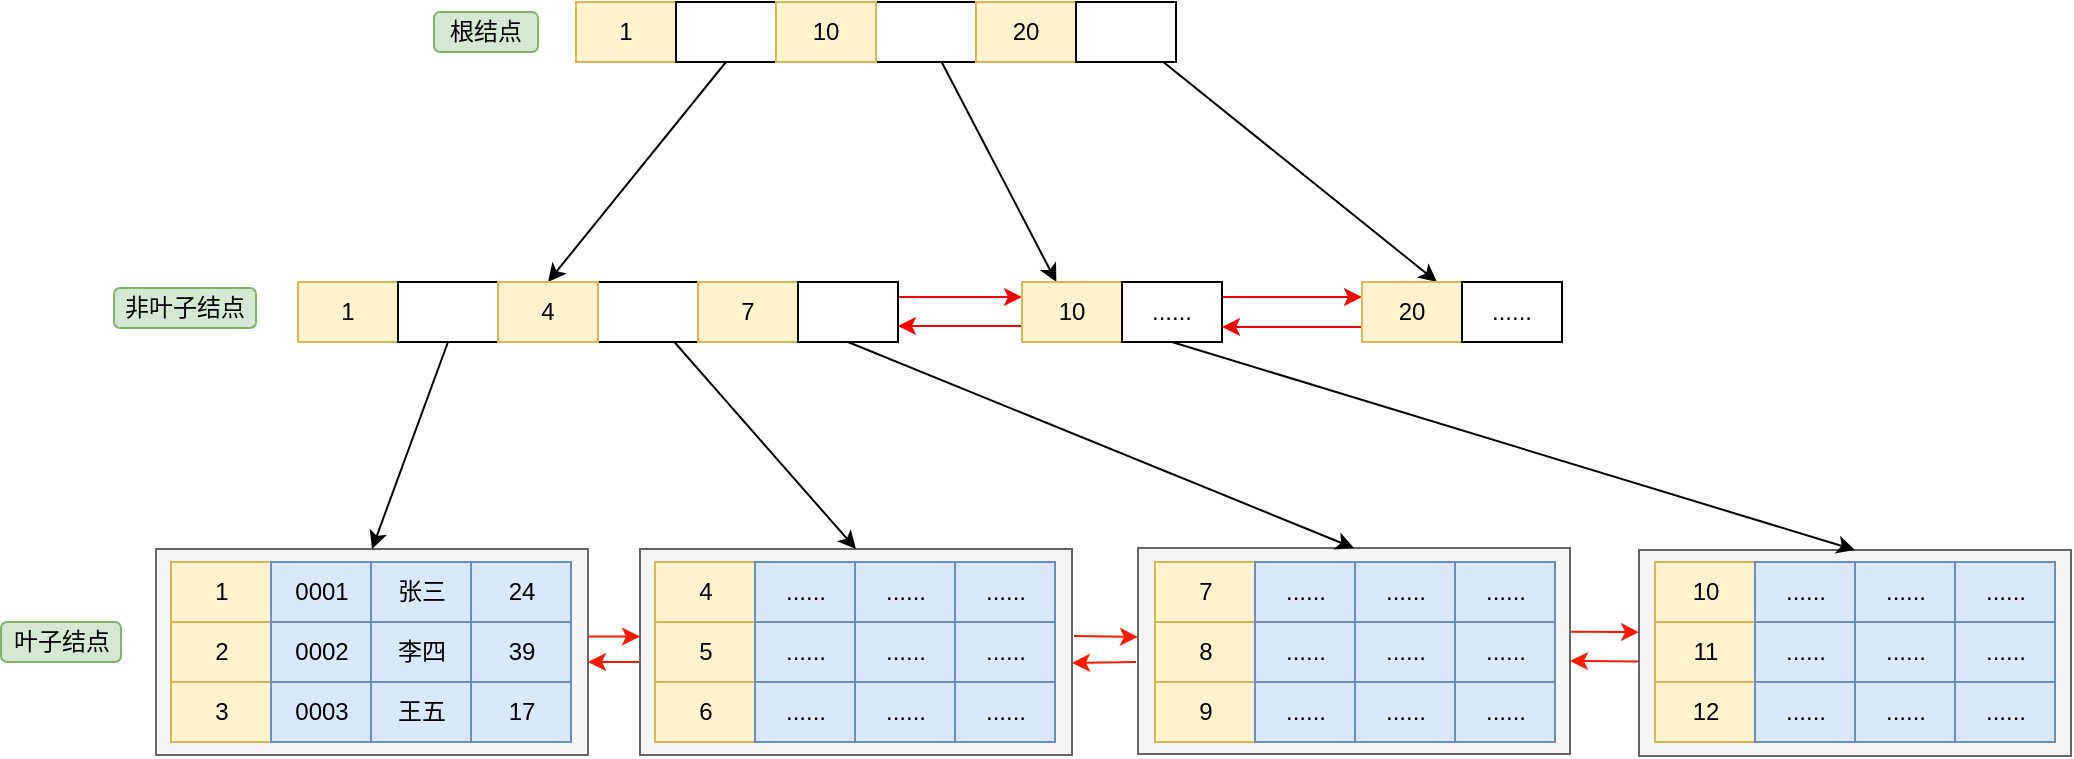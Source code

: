 <mxfile version="20.8.23" type="github">
  <diagram name="第 1 页" id="CieI4Ka8IBiyrda5oBCA">
    <mxGraphModel dx="1194" dy="615" grid="0" gridSize="10" guides="1" tooltips="1" connect="1" arrows="1" fold="1" page="0" pageScale="1" pageWidth="827" pageHeight="1169" math="0" shadow="0">
      <root>
        <mxCell id="0" />
        <mxCell id="1" parent="0" />
        <mxCell id="-OxEj-Mk2Tuy_CTHqCRG-173" style="edgeStyle=none;rounded=0;orthogonalLoop=1;jettySize=auto;html=1;entryX=1;entryY=0.5;entryDx=0;entryDy=0;strokeColor=#f61c04;strokeWidth=1;" edge="1" parent="1">
          <mxGeometry relative="1" as="geometry">
            <mxPoint x="848.5" y="429.742" as="sourcePoint" />
            <mxPoint x="814" y="429.5" as="targetPoint" />
          </mxGeometry>
        </mxCell>
        <mxCell id="-OxEj-Mk2Tuy_CTHqCRG-164" value="" style="rounded=0;whiteSpace=wrap;html=1;fillColor=#f5f5f5;fontColor=#333333;strokeColor=#666666;" vertex="1" parent="1">
          <mxGeometry x="848.5" y="374" width="216" height="103" as="geometry" />
        </mxCell>
        <mxCell id="-OxEj-Mk2Tuy_CTHqCRG-171" style="edgeStyle=none;rounded=0;orthogonalLoop=1;jettySize=auto;html=1;strokeColor=#f61c04;strokeWidth=1;" edge="1" parent="1">
          <mxGeometry relative="1" as="geometry">
            <mxPoint x="814" y="414.931" as="sourcePoint" />
            <mxPoint x="848.5" y="415.069" as="targetPoint" />
          </mxGeometry>
        </mxCell>
        <mxCell id="-OxEj-Mk2Tuy_CTHqCRG-163" value="" style="rounded=0;whiteSpace=wrap;html=1;fillColor=#f5f5f5;fontColor=#333333;strokeColor=#666666;" vertex="1" parent="1">
          <mxGeometry x="598" y="373" width="216" height="103" as="geometry" />
        </mxCell>
        <mxCell id="-OxEj-Mk2Tuy_CTHqCRG-166" style="edgeStyle=none;rounded=0;orthogonalLoop=1;jettySize=auto;html=1;exitX=0;exitY=0.5;exitDx=0;exitDy=0;entryX=1;entryY=0.5;entryDx=0;entryDy=0;strokeColor=#f61c04;strokeWidth=1;" edge="1" parent="1">
          <mxGeometry relative="1" as="geometry">
            <mxPoint x="349" y="430" as="sourcePoint" />
            <mxPoint x="323" y="430" as="targetPoint" />
          </mxGeometry>
        </mxCell>
        <mxCell id="-OxEj-Mk2Tuy_CTHqCRG-162" value="" style="rounded=0;whiteSpace=wrap;html=1;fillColor=#f5f5f5;fontColor=#333333;strokeColor=#666666;" vertex="1" parent="1">
          <mxGeometry x="349" y="373.5" width="216" height="103" as="geometry" />
        </mxCell>
        <mxCell id="-OxEj-Mk2Tuy_CTHqCRG-165" style="edgeStyle=none;rounded=0;orthogonalLoop=1;jettySize=auto;html=1;exitX=1;exitY=0.25;exitDx=0;exitDy=0;entryX=0;entryY=0.25;entryDx=0;entryDy=0;strokeColor=#f61c04;strokeWidth=1;" edge="1" parent="1">
          <mxGeometry relative="1" as="geometry">
            <mxPoint x="323" y="417.25" as="sourcePoint" />
            <mxPoint x="349" y="417.25" as="targetPoint" />
          </mxGeometry>
        </mxCell>
        <mxCell id="-OxEj-Mk2Tuy_CTHqCRG-161" value="" style="rounded=0;whiteSpace=wrap;html=1;fillColor=#f5f5f5;fontColor=#333333;strokeColor=#666666;" vertex="1" parent="1">
          <mxGeometry x="107" y="373.5" width="216" height="103" as="geometry" />
        </mxCell>
        <mxCell id="-OxEj-Mk2Tuy_CTHqCRG-2" value="1" style="rounded=0;whiteSpace=wrap;html=1;fillColor=#fff2cc;strokeColor=#d6b656;" vertex="1" parent="1">
          <mxGeometry x="317" y="100" width="50" height="30" as="geometry" />
        </mxCell>
        <mxCell id="-OxEj-Mk2Tuy_CTHqCRG-19" style="rounded=0;orthogonalLoop=1;jettySize=auto;html=1;exitX=0.5;exitY=1;exitDx=0;exitDy=0;entryX=0.5;entryY=0;entryDx=0;entryDy=0;strokeWidth=1;" edge="1" parent="1" source="-OxEj-Mk2Tuy_CTHqCRG-3" target="-OxEj-Mk2Tuy_CTHqCRG-14">
          <mxGeometry relative="1" as="geometry" />
        </mxCell>
        <mxCell id="-OxEj-Mk2Tuy_CTHqCRG-3" value="" style="rounded=0;whiteSpace=wrap;html=1;" vertex="1" parent="1">
          <mxGeometry x="367" y="100" width="50" height="30" as="geometry" />
        </mxCell>
        <mxCell id="-OxEj-Mk2Tuy_CTHqCRG-38" style="edgeStyle=none;rounded=0;orthogonalLoop=1;jettySize=auto;html=1;strokeWidth=1;" edge="1" parent="1" source="-OxEj-Mk2Tuy_CTHqCRG-4" target="-OxEj-Mk2Tuy_CTHqCRG-37">
          <mxGeometry relative="1" as="geometry" />
        </mxCell>
        <mxCell id="-OxEj-Mk2Tuy_CTHqCRG-4" value="" style="rounded=0;whiteSpace=wrap;html=1;" vertex="1" parent="1">
          <mxGeometry x="467" y="100" width="50" height="30" as="geometry" />
        </mxCell>
        <mxCell id="-OxEj-Mk2Tuy_CTHqCRG-5" value="10" style="rounded=0;whiteSpace=wrap;html=1;fillColor=#fff2cc;strokeColor=#d6b656;" vertex="1" parent="1">
          <mxGeometry x="417" y="100" width="50" height="30" as="geometry" />
        </mxCell>
        <mxCell id="-OxEj-Mk2Tuy_CTHqCRG-6" value="20" style="rounded=0;whiteSpace=wrap;html=1;fillColor=#fff2cc;strokeColor=#d6b656;" vertex="1" parent="1">
          <mxGeometry x="517" y="100" width="50" height="30" as="geometry" />
        </mxCell>
        <mxCell id="-OxEj-Mk2Tuy_CTHqCRG-43" style="edgeStyle=none;rounded=0;orthogonalLoop=1;jettySize=auto;html=1;entryX=0.75;entryY=0;entryDx=0;entryDy=0;strokeWidth=1;" edge="1" parent="1" source="-OxEj-Mk2Tuy_CTHqCRG-7" target="-OxEj-Mk2Tuy_CTHqCRG-41">
          <mxGeometry relative="1" as="geometry" />
        </mxCell>
        <mxCell id="-OxEj-Mk2Tuy_CTHqCRG-7" value="" style="rounded=0;whiteSpace=wrap;html=1;" vertex="1" parent="1">
          <mxGeometry x="567" y="100" width="50" height="30" as="geometry" />
        </mxCell>
        <mxCell id="-OxEj-Mk2Tuy_CTHqCRG-10" value="根结点" style="rounded=1;whiteSpace=wrap;html=1;fillColor=#d5e8d4;strokeColor=#82b366;" vertex="1" parent="1">
          <mxGeometry x="246" y="105" width="52" height="20" as="geometry" />
        </mxCell>
        <mxCell id="-OxEj-Mk2Tuy_CTHqCRG-11" value="1" style="rounded=0;whiteSpace=wrap;html=1;fillColor=#fff2cc;strokeColor=#d6b656;" vertex="1" parent="1">
          <mxGeometry x="178" y="240" width="50" height="30" as="geometry" />
        </mxCell>
        <mxCell id="-OxEj-Mk2Tuy_CTHqCRG-36" style="edgeStyle=none;rounded=0;orthogonalLoop=1;jettySize=auto;html=1;exitX=0.5;exitY=1;exitDx=0;exitDy=0;entryX=0.5;entryY=0;entryDx=0;entryDy=0;strokeWidth=1;" edge="1" parent="1" source="-OxEj-Mk2Tuy_CTHqCRG-12" target="-OxEj-Mk2Tuy_CTHqCRG-161">
          <mxGeometry relative="1" as="geometry" />
        </mxCell>
        <mxCell id="-OxEj-Mk2Tuy_CTHqCRG-12" value="" style="rounded=0;whiteSpace=wrap;html=1;" vertex="1" parent="1">
          <mxGeometry x="228" y="240" width="50" height="30" as="geometry" />
        </mxCell>
        <mxCell id="-OxEj-Mk2Tuy_CTHqCRG-128" style="edgeStyle=none;rounded=0;orthogonalLoop=1;jettySize=auto;html=1;entryX=0.5;entryY=0;entryDx=0;entryDy=0;strokeWidth=1;" edge="1" parent="1" source="-OxEj-Mk2Tuy_CTHqCRG-13" target="-OxEj-Mk2Tuy_CTHqCRG-162">
          <mxGeometry relative="1" as="geometry" />
        </mxCell>
        <mxCell id="-OxEj-Mk2Tuy_CTHqCRG-13" value="" style="rounded=0;whiteSpace=wrap;html=1;" vertex="1" parent="1">
          <mxGeometry x="328" y="240" width="50" height="30" as="geometry" />
        </mxCell>
        <mxCell id="-OxEj-Mk2Tuy_CTHqCRG-14" value="4" style="rounded=0;whiteSpace=wrap;html=1;fillColor=#fff2cc;strokeColor=#d6b656;" vertex="1" parent="1">
          <mxGeometry x="278" y="240" width="50" height="30" as="geometry" />
        </mxCell>
        <mxCell id="-OxEj-Mk2Tuy_CTHqCRG-15" value="7" style="rounded=0;whiteSpace=wrap;html=1;fillColor=#fff2cc;strokeColor=#d6b656;" vertex="1" parent="1">
          <mxGeometry x="378" y="240" width="50" height="30" as="geometry" />
        </mxCell>
        <mxCell id="-OxEj-Mk2Tuy_CTHqCRG-129" style="edgeStyle=none;rounded=0;orthogonalLoop=1;jettySize=auto;html=1;entryX=0.5;entryY=0;entryDx=0;entryDy=0;strokeWidth=1;exitX=0.5;exitY=1;exitDx=0;exitDy=0;" edge="1" parent="1" source="-OxEj-Mk2Tuy_CTHqCRG-16" target="-OxEj-Mk2Tuy_CTHqCRG-163">
          <mxGeometry relative="1" as="geometry" />
        </mxCell>
        <mxCell id="-OxEj-Mk2Tuy_CTHqCRG-153" style="edgeStyle=none;rounded=0;orthogonalLoop=1;jettySize=auto;html=1;exitX=1;exitY=0.25;exitDx=0;exitDy=0;entryX=0;entryY=0.25;entryDx=0;entryDy=0;strokeColor=#f10404;strokeWidth=1;" edge="1" parent="1" source="-OxEj-Mk2Tuy_CTHqCRG-16" target="-OxEj-Mk2Tuy_CTHqCRG-37">
          <mxGeometry relative="1" as="geometry" />
        </mxCell>
        <mxCell id="-OxEj-Mk2Tuy_CTHqCRG-16" value="" style="rounded=0;whiteSpace=wrap;html=1;" vertex="1" parent="1">
          <mxGeometry x="428" y="240" width="50" height="30" as="geometry" />
        </mxCell>
        <mxCell id="-OxEj-Mk2Tuy_CTHqCRG-20" value="1" style="rounded=0;whiteSpace=wrap;html=1;fillColor=#fff2cc;strokeColor=#d6b656;" vertex="1" parent="1">
          <mxGeometry x="114.5" y="380" width="50" height="30" as="geometry" />
        </mxCell>
        <mxCell id="-OxEj-Mk2Tuy_CTHqCRG-21" value="0001" style="rounded=0;whiteSpace=wrap;html=1;fillColor=#dae8fc;strokeColor=#6c8ebf;" vertex="1" parent="1">
          <mxGeometry x="164.5" y="380" width="50" height="30" as="geometry" />
        </mxCell>
        <mxCell id="-OxEj-Mk2Tuy_CTHqCRG-22" value="24" style="rounded=0;whiteSpace=wrap;html=1;fillColor=#dae8fc;strokeColor=#6c8ebf;" vertex="1" parent="1">
          <mxGeometry x="264.5" y="380" width="50" height="30" as="geometry" />
        </mxCell>
        <mxCell id="-OxEj-Mk2Tuy_CTHqCRG-23" value="张三" style="rounded=0;whiteSpace=wrap;html=1;fillColor=#dae8fc;strokeColor=#6c8ebf;" vertex="1" parent="1">
          <mxGeometry x="214.5" y="380" width="50" height="30" as="geometry" />
        </mxCell>
        <mxCell id="-OxEj-Mk2Tuy_CTHqCRG-26" value="非叶子结点" style="rounded=1;whiteSpace=wrap;html=1;fillColor=#d5e8d4;strokeColor=#82b366;" vertex="1" parent="1">
          <mxGeometry x="86" y="243" width="71" height="20" as="geometry" />
        </mxCell>
        <mxCell id="-OxEj-Mk2Tuy_CTHqCRG-27" value="2" style="rounded=0;whiteSpace=wrap;html=1;fillColor=#fff2cc;strokeColor=#d6b656;" vertex="1" parent="1">
          <mxGeometry x="114.5" y="410" width="50" height="30" as="geometry" />
        </mxCell>
        <mxCell id="-OxEj-Mk2Tuy_CTHqCRG-28" value="0002" style="rounded=0;whiteSpace=wrap;html=1;fillColor=#dae8fc;strokeColor=#6c8ebf;" vertex="1" parent="1">
          <mxGeometry x="164.5" y="410" width="50" height="30" as="geometry" />
        </mxCell>
        <mxCell id="-OxEj-Mk2Tuy_CTHqCRG-29" value="39" style="rounded=0;whiteSpace=wrap;html=1;fillColor=#dae8fc;strokeColor=#6c8ebf;" vertex="1" parent="1">
          <mxGeometry x="264.5" y="410" width="50" height="30" as="geometry" />
        </mxCell>
        <mxCell id="-OxEj-Mk2Tuy_CTHqCRG-30" value="李四" style="rounded=0;whiteSpace=wrap;html=1;fillColor=#dae8fc;strokeColor=#6c8ebf;" vertex="1" parent="1">
          <mxGeometry x="214.5" y="410" width="50" height="30" as="geometry" />
        </mxCell>
        <mxCell id="-OxEj-Mk2Tuy_CTHqCRG-31" value="3" style="rounded=0;whiteSpace=wrap;html=1;fillColor=#fff2cc;strokeColor=#d6b656;" vertex="1" parent="1">
          <mxGeometry x="114.5" y="440" width="50" height="30" as="geometry" />
        </mxCell>
        <mxCell id="-OxEj-Mk2Tuy_CTHqCRG-32" value="0003" style="rounded=0;whiteSpace=wrap;html=1;fillColor=#dae8fc;strokeColor=#6c8ebf;" vertex="1" parent="1">
          <mxGeometry x="164.5" y="440" width="50" height="30" as="geometry" />
        </mxCell>
        <mxCell id="-OxEj-Mk2Tuy_CTHqCRG-33" value="17" style="rounded=0;whiteSpace=wrap;html=1;fillColor=#dae8fc;strokeColor=#6c8ebf;" vertex="1" parent="1">
          <mxGeometry x="264.5" y="440" width="50" height="30" as="geometry" />
        </mxCell>
        <mxCell id="-OxEj-Mk2Tuy_CTHqCRG-34" value="王五" style="rounded=0;whiteSpace=wrap;html=1;fillColor=#dae8fc;strokeColor=#6c8ebf;" vertex="1" parent="1">
          <mxGeometry x="214.5" y="440" width="50" height="30" as="geometry" />
        </mxCell>
        <mxCell id="-OxEj-Mk2Tuy_CTHqCRG-35" value="叶子结点" style="rounded=1;whiteSpace=wrap;html=1;fillColor=#d5e8d4;strokeColor=#82b366;" vertex="1" parent="1">
          <mxGeometry x="29.5" y="410" width="60" height="20" as="geometry" />
        </mxCell>
        <mxCell id="-OxEj-Mk2Tuy_CTHqCRG-154" style="edgeStyle=none;rounded=0;orthogonalLoop=1;jettySize=auto;html=1;exitX=0;exitY=0.5;exitDx=0;exitDy=0;entryX=1;entryY=0.5;entryDx=0;entryDy=0;strokeColor=#f10404;strokeWidth=1;" edge="1" parent="1">
          <mxGeometry relative="1" as="geometry">
            <mxPoint x="540" y="262" as="sourcePoint" />
            <mxPoint x="478" y="262" as="targetPoint" />
          </mxGeometry>
        </mxCell>
        <mxCell id="-OxEj-Mk2Tuy_CTHqCRG-37" value="10" style="rounded=0;whiteSpace=wrap;html=1;fillColor=#fff2cc;strokeColor=#d6b656;" vertex="1" parent="1">
          <mxGeometry x="540" y="240" width="50" height="30" as="geometry" />
        </mxCell>
        <mxCell id="-OxEj-Mk2Tuy_CTHqCRG-147" style="rounded=0;orthogonalLoop=1;jettySize=auto;html=1;exitX=0.5;exitY=1;exitDx=0;exitDy=0;entryX=0.5;entryY=0;entryDx=0;entryDy=0;strokeColor=#000000;strokeWidth=1;" edge="1" parent="1" source="-OxEj-Mk2Tuy_CTHqCRG-40" target="-OxEj-Mk2Tuy_CTHqCRG-164">
          <mxGeometry relative="1" as="geometry" />
        </mxCell>
        <mxCell id="-OxEj-Mk2Tuy_CTHqCRG-155" style="edgeStyle=none;rounded=0;orthogonalLoop=1;jettySize=auto;html=1;exitX=1;exitY=0.25;exitDx=0;exitDy=0;entryX=0;entryY=0.25;entryDx=0;entryDy=0;strokeColor=#f10404;strokeWidth=1;" edge="1" parent="1" source="-OxEj-Mk2Tuy_CTHqCRG-40" target="-OxEj-Mk2Tuy_CTHqCRG-41">
          <mxGeometry relative="1" as="geometry" />
        </mxCell>
        <mxCell id="-OxEj-Mk2Tuy_CTHqCRG-40" value="......" style="rounded=0;whiteSpace=wrap;html=1;" vertex="1" parent="1">
          <mxGeometry x="590" y="240" width="50" height="30" as="geometry" />
        </mxCell>
        <mxCell id="-OxEj-Mk2Tuy_CTHqCRG-156" style="edgeStyle=none;rounded=0;orthogonalLoop=1;jettySize=auto;html=1;exitX=0;exitY=0.75;exitDx=0;exitDy=0;entryX=1;entryY=0.75;entryDx=0;entryDy=0;strokeColor=#f10404;strokeWidth=1;" edge="1" parent="1" source="-OxEj-Mk2Tuy_CTHqCRG-41" target="-OxEj-Mk2Tuy_CTHqCRG-40">
          <mxGeometry relative="1" as="geometry" />
        </mxCell>
        <mxCell id="-OxEj-Mk2Tuy_CTHqCRG-41" value="20" style="rounded=0;whiteSpace=wrap;html=1;fillColor=#fff2cc;strokeColor=#d6b656;" vertex="1" parent="1">
          <mxGeometry x="710" y="240" width="50" height="30" as="geometry" />
        </mxCell>
        <mxCell id="-OxEj-Mk2Tuy_CTHqCRG-42" value="......" style="rounded=0;whiteSpace=wrap;html=1;" vertex="1" parent="1">
          <mxGeometry x="760" y="240" width="50" height="30" as="geometry" />
        </mxCell>
        <mxCell id="-OxEj-Mk2Tuy_CTHqCRG-56" value="4" style="rounded=0;whiteSpace=wrap;html=1;fillColor=#fff2cc;strokeColor=#d6b656;" vertex="1" parent="1">
          <mxGeometry x="356.5" y="380" width="50" height="30" as="geometry" />
        </mxCell>
        <mxCell id="-OxEj-Mk2Tuy_CTHqCRG-57" value="......" style="rounded=0;whiteSpace=wrap;html=1;fillColor=#dae8fc;strokeColor=#6c8ebf;" vertex="1" parent="1">
          <mxGeometry x="406.5" y="380" width="50" height="30" as="geometry" />
        </mxCell>
        <mxCell id="-OxEj-Mk2Tuy_CTHqCRG-58" value="......" style="rounded=0;whiteSpace=wrap;html=1;fillColor=#dae8fc;strokeColor=#6c8ebf;" vertex="1" parent="1">
          <mxGeometry x="506.5" y="380" width="50" height="30" as="geometry" />
        </mxCell>
        <mxCell id="-OxEj-Mk2Tuy_CTHqCRG-59" value="......" style="rounded=0;whiteSpace=wrap;html=1;fillColor=#dae8fc;strokeColor=#6c8ebf;" vertex="1" parent="1">
          <mxGeometry x="456.5" y="380" width="50" height="30" as="geometry" />
        </mxCell>
        <mxCell id="-OxEj-Mk2Tuy_CTHqCRG-60" value="5" style="rounded=0;whiteSpace=wrap;html=1;fillColor=#fff2cc;strokeColor=#d6b656;" vertex="1" parent="1">
          <mxGeometry x="356.5" y="410" width="50" height="30" as="geometry" />
        </mxCell>
        <mxCell id="-OxEj-Mk2Tuy_CTHqCRG-61" value="......" style="rounded=0;whiteSpace=wrap;html=1;fillColor=#dae8fc;strokeColor=#6c8ebf;" vertex="1" parent="1">
          <mxGeometry x="406.5" y="410" width="50" height="30" as="geometry" />
        </mxCell>
        <mxCell id="-OxEj-Mk2Tuy_CTHqCRG-62" value="......" style="rounded=0;whiteSpace=wrap;html=1;fillColor=#dae8fc;strokeColor=#6c8ebf;" vertex="1" parent="1">
          <mxGeometry x="506.5" y="410" width="50" height="30" as="geometry" />
        </mxCell>
        <mxCell id="-OxEj-Mk2Tuy_CTHqCRG-63" value="......" style="rounded=0;whiteSpace=wrap;html=1;fillColor=#dae8fc;strokeColor=#6c8ebf;" vertex="1" parent="1">
          <mxGeometry x="456.5" y="410" width="50" height="30" as="geometry" />
        </mxCell>
        <mxCell id="-OxEj-Mk2Tuy_CTHqCRG-64" value="6" style="rounded=0;whiteSpace=wrap;html=1;fillColor=#fff2cc;strokeColor=#d6b656;" vertex="1" parent="1">
          <mxGeometry x="356.5" y="440" width="50" height="30" as="geometry" />
        </mxCell>
        <mxCell id="-OxEj-Mk2Tuy_CTHqCRG-65" value="......" style="rounded=0;whiteSpace=wrap;html=1;fillColor=#dae8fc;strokeColor=#6c8ebf;" vertex="1" parent="1">
          <mxGeometry x="406.5" y="440" width="50" height="30" as="geometry" />
        </mxCell>
        <mxCell id="-OxEj-Mk2Tuy_CTHqCRG-66" value="......" style="rounded=0;whiteSpace=wrap;html=1;fillColor=#dae8fc;strokeColor=#6c8ebf;" vertex="1" parent="1">
          <mxGeometry x="506.5" y="440" width="50" height="30" as="geometry" />
        </mxCell>
        <mxCell id="-OxEj-Mk2Tuy_CTHqCRG-67" value="......" style="rounded=0;whiteSpace=wrap;html=1;fillColor=#dae8fc;strokeColor=#6c8ebf;" vertex="1" parent="1">
          <mxGeometry x="456.5" y="440" width="50" height="30" as="geometry" />
        </mxCell>
        <mxCell id="-OxEj-Mk2Tuy_CTHqCRG-116" value="7" style="rounded=0;whiteSpace=wrap;html=1;fillColor=#fff2cc;strokeColor=#d6b656;" vertex="1" parent="1">
          <mxGeometry x="606.5" y="380" width="50" height="30" as="geometry" />
        </mxCell>
        <mxCell id="-OxEj-Mk2Tuy_CTHqCRG-117" value="......" style="rounded=0;whiteSpace=wrap;html=1;fillColor=#dae8fc;strokeColor=#6c8ebf;" vertex="1" parent="1">
          <mxGeometry x="656.5" y="380" width="50" height="30" as="geometry" />
        </mxCell>
        <mxCell id="-OxEj-Mk2Tuy_CTHqCRG-118" value="......" style="rounded=0;whiteSpace=wrap;html=1;fillColor=#dae8fc;strokeColor=#6c8ebf;" vertex="1" parent="1">
          <mxGeometry x="756.5" y="380" width="50" height="30" as="geometry" />
        </mxCell>
        <mxCell id="-OxEj-Mk2Tuy_CTHqCRG-119" value="......" style="rounded=0;whiteSpace=wrap;html=1;fillColor=#dae8fc;strokeColor=#6c8ebf;" vertex="1" parent="1">
          <mxGeometry x="706.5" y="380" width="50" height="30" as="geometry" />
        </mxCell>
        <mxCell id="-OxEj-Mk2Tuy_CTHqCRG-120" value="8" style="rounded=0;whiteSpace=wrap;html=1;fillColor=#fff2cc;strokeColor=#d6b656;" vertex="1" parent="1">
          <mxGeometry x="606.5" y="410" width="50" height="30" as="geometry" />
        </mxCell>
        <mxCell id="-OxEj-Mk2Tuy_CTHqCRG-121" value="......" style="rounded=0;whiteSpace=wrap;html=1;fillColor=#dae8fc;strokeColor=#6c8ebf;" vertex="1" parent="1">
          <mxGeometry x="656.5" y="410" width="50" height="30" as="geometry" />
        </mxCell>
        <mxCell id="-OxEj-Mk2Tuy_CTHqCRG-122" value="......" style="rounded=0;whiteSpace=wrap;html=1;fillColor=#dae8fc;strokeColor=#6c8ebf;" vertex="1" parent="1">
          <mxGeometry x="756.5" y="410" width="50" height="30" as="geometry" />
        </mxCell>
        <mxCell id="-OxEj-Mk2Tuy_CTHqCRG-123" value="......" style="rounded=0;whiteSpace=wrap;html=1;fillColor=#dae8fc;strokeColor=#6c8ebf;" vertex="1" parent="1">
          <mxGeometry x="706.5" y="410" width="50" height="30" as="geometry" />
        </mxCell>
        <mxCell id="-OxEj-Mk2Tuy_CTHqCRG-124" value="9" style="rounded=0;whiteSpace=wrap;html=1;fillColor=#fff2cc;strokeColor=#d6b656;" vertex="1" parent="1">
          <mxGeometry x="606.5" y="440" width="50" height="30" as="geometry" />
        </mxCell>
        <mxCell id="-OxEj-Mk2Tuy_CTHqCRG-125" value="......" style="rounded=0;whiteSpace=wrap;html=1;fillColor=#dae8fc;strokeColor=#6c8ebf;" vertex="1" parent="1">
          <mxGeometry x="656.5" y="440" width="50" height="30" as="geometry" />
        </mxCell>
        <mxCell id="-OxEj-Mk2Tuy_CTHqCRG-126" value="......" style="rounded=0;whiteSpace=wrap;html=1;fillColor=#dae8fc;strokeColor=#6c8ebf;" vertex="1" parent="1">
          <mxGeometry x="756.5" y="440" width="50" height="30" as="geometry" />
        </mxCell>
        <mxCell id="-OxEj-Mk2Tuy_CTHqCRG-127" value="......" style="rounded=0;whiteSpace=wrap;html=1;fillColor=#dae8fc;strokeColor=#6c8ebf;" vertex="1" parent="1">
          <mxGeometry x="706.5" y="440" width="50" height="30" as="geometry" />
        </mxCell>
        <mxCell id="-OxEj-Mk2Tuy_CTHqCRG-135" value="10" style="rounded=0;whiteSpace=wrap;html=1;fillColor=#fff2cc;strokeColor=#d6b656;" vertex="1" parent="1">
          <mxGeometry x="856.5" y="380" width="50" height="30" as="geometry" />
        </mxCell>
        <mxCell id="-OxEj-Mk2Tuy_CTHqCRG-136" value="......" style="rounded=0;whiteSpace=wrap;html=1;fillColor=#dae8fc;strokeColor=#6c8ebf;" vertex="1" parent="1">
          <mxGeometry x="906.5" y="380" width="50" height="30" as="geometry" />
        </mxCell>
        <mxCell id="-OxEj-Mk2Tuy_CTHqCRG-137" value="......" style="rounded=0;whiteSpace=wrap;html=1;fillColor=#dae8fc;strokeColor=#6c8ebf;" vertex="1" parent="1">
          <mxGeometry x="1006.5" y="380" width="50" height="30" as="geometry" />
        </mxCell>
        <mxCell id="-OxEj-Mk2Tuy_CTHqCRG-138" value="......" style="rounded=0;whiteSpace=wrap;html=1;fillColor=#dae8fc;strokeColor=#6c8ebf;" vertex="1" parent="1">
          <mxGeometry x="956.5" y="380" width="50" height="30" as="geometry" />
        </mxCell>
        <mxCell id="-OxEj-Mk2Tuy_CTHqCRG-139" value="11" style="rounded=0;whiteSpace=wrap;html=1;fillColor=#fff2cc;strokeColor=#d6b656;" vertex="1" parent="1">
          <mxGeometry x="856.5" y="410" width="50" height="30" as="geometry" />
        </mxCell>
        <mxCell id="-OxEj-Mk2Tuy_CTHqCRG-140" value="......" style="rounded=0;whiteSpace=wrap;html=1;fillColor=#dae8fc;strokeColor=#6c8ebf;" vertex="1" parent="1">
          <mxGeometry x="906.5" y="410" width="50" height="30" as="geometry" />
        </mxCell>
        <mxCell id="-OxEj-Mk2Tuy_CTHqCRG-141" value="......" style="rounded=0;whiteSpace=wrap;html=1;fillColor=#dae8fc;strokeColor=#6c8ebf;" vertex="1" parent="1">
          <mxGeometry x="1006.5" y="410" width="50" height="30" as="geometry" />
        </mxCell>
        <mxCell id="-OxEj-Mk2Tuy_CTHqCRG-142" value="......" style="rounded=0;whiteSpace=wrap;html=1;fillColor=#dae8fc;strokeColor=#6c8ebf;" vertex="1" parent="1">
          <mxGeometry x="956.5" y="410" width="50" height="30" as="geometry" />
        </mxCell>
        <mxCell id="-OxEj-Mk2Tuy_CTHqCRG-143" value="12" style="rounded=0;whiteSpace=wrap;html=1;fillColor=#fff2cc;strokeColor=#d6b656;" vertex="1" parent="1">
          <mxGeometry x="856.5" y="440" width="50" height="30" as="geometry" />
        </mxCell>
        <mxCell id="-OxEj-Mk2Tuy_CTHqCRG-144" value="......" style="rounded=0;whiteSpace=wrap;html=1;fillColor=#dae8fc;strokeColor=#6c8ebf;" vertex="1" parent="1">
          <mxGeometry x="906.5" y="440" width="50" height="30" as="geometry" />
        </mxCell>
        <mxCell id="-OxEj-Mk2Tuy_CTHqCRG-145" value="......" style="rounded=0;whiteSpace=wrap;html=1;fillColor=#dae8fc;strokeColor=#6c8ebf;" vertex="1" parent="1">
          <mxGeometry x="1006.5" y="440" width="50" height="30" as="geometry" />
        </mxCell>
        <mxCell id="-OxEj-Mk2Tuy_CTHqCRG-146" value="......" style="rounded=0;whiteSpace=wrap;html=1;fillColor=#dae8fc;strokeColor=#6c8ebf;" vertex="1" parent="1">
          <mxGeometry x="956.5" y="440" width="50" height="30" as="geometry" />
        </mxCell>
        <mxCell id="-OxEj-Mk2Tuy_CTHqCRG-167" style="edgeStyle=none;rounded=0;orthogonalLoop=1;jettySize=auto;html=1;exitX=0;exitY=0.5;exitDx=0;exitDy=0;entryX=1;entryY=0.602;entryDx=0;entryDy=0;strokeColor=#f61c04;strokeWidth=1;entryPerimeter=0;" edge="1" parent="1">
          <mxGeometry relative="1" as="geometry">
            <mxPoint x="597" y="430" as="sourcePoint" />
            <mxPoint x="565" y="430.506" as="targetPoint" />
          </mxGeometry>
        </mxCell>
        <mxCell id="-OxEj-Mk2Tuy_CTHqCRG-168" style="edgeStyle=none;rounded=0;orthogonalLoop=1;jettySize=auto;html=1;strokeColor=#f61c04;strokeWidth=1;entryX=0;entryY=0.354;entryDx=0;entryDy=0;entryPerimeter=0;" edge="1" parent="1">
          <mxGeometry relative="1" as="geometry">
            <mxPoint x="566" y="417" as="sourcePoint" />
            <mxPoint x="598" y="417.462" as="targetPoint" />
          </mxGeometry>
        </mxCell>
      </root>
    </mxGraphModel>
  </diagram>
</mxfile>
